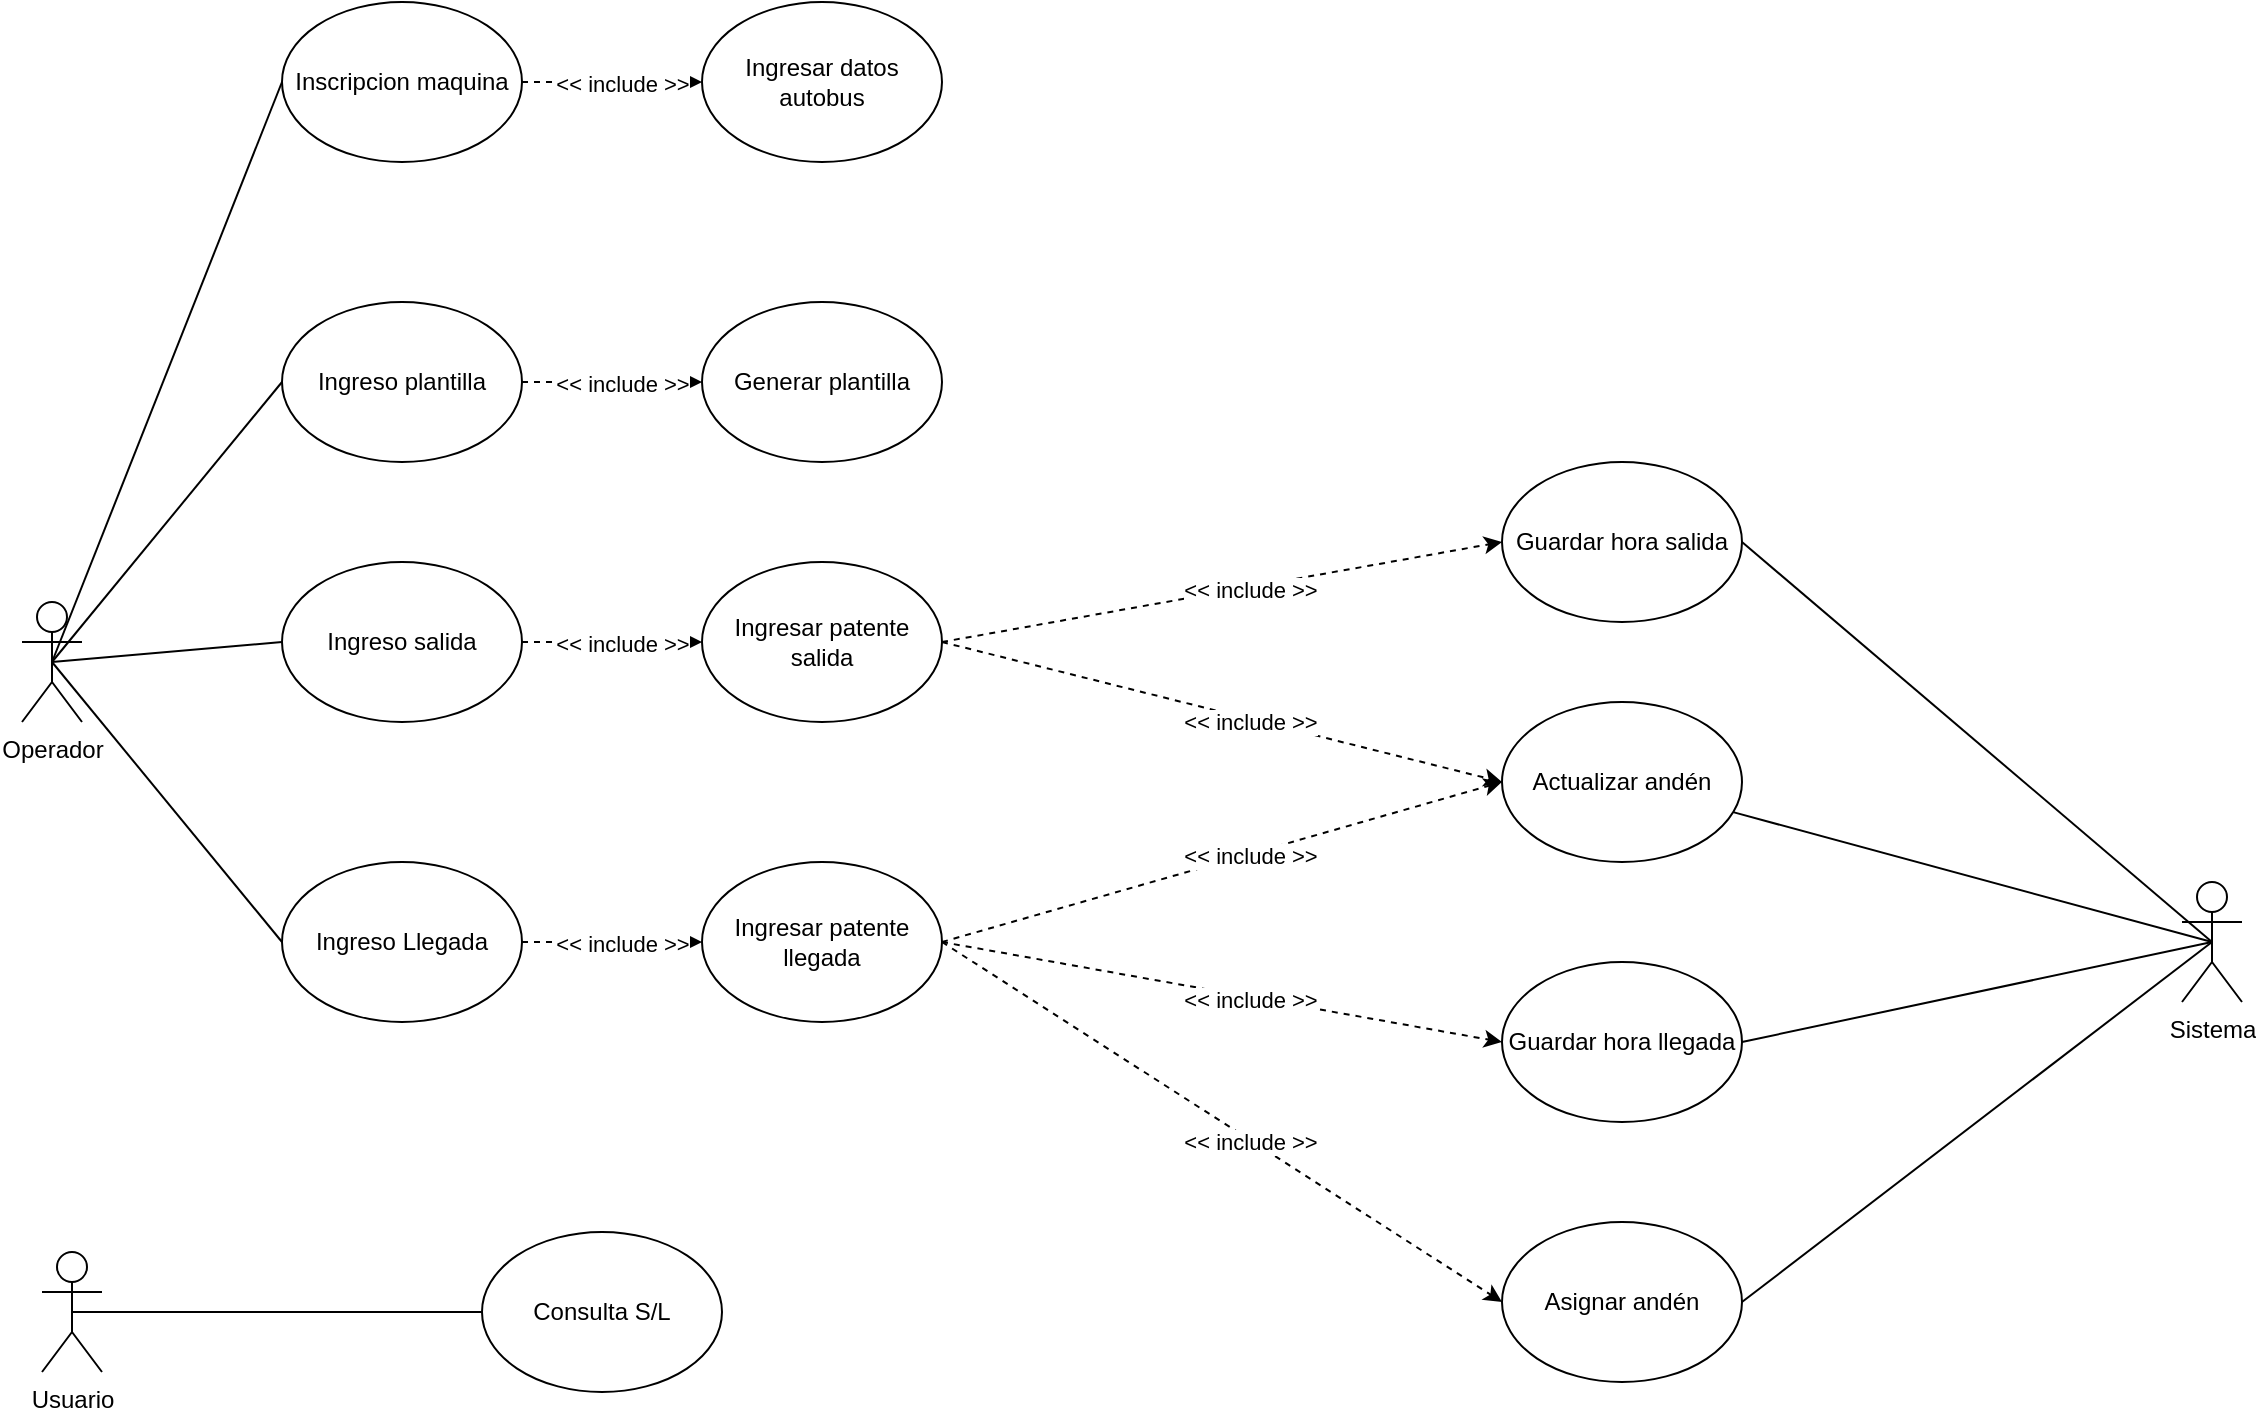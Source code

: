 <mxfile version="25.0.2">
  <diagram name="Página-1" id="IdYj4PHfRD9Y67LMF860">
    <mxGraphModel dx="1400" dy="1997" grid="1" gridSize="10" guides="1" tooltips="1" connect="1" arrows="1" fold="1" page="1" pageScale="1" pageWidth="827" pageHeight="1169" math="0" shadow="0">
      <root>
        <mxCell id="0" />
        <mxCell id="1" parent="0" />
        <mxCell id="o7d9FONO0-shs_CGMPCb-12" style="rounded=0;orthogonalLoop=1;jettySize=auto;html=1;exitX=0.5;exitY=0.5;exitDx=0;exitDy=0;exitPerimeter=0;entryX=0;entryY=0.5;entryDx=0;entryDy=0;endArrow=none;endFill=0;" edge="1" parent="1" source="o7d9FONO0-shs_CGMPCb-1" target="o7d9FONO0-shs_CGMPCb-4">
          <mxGeometry relative="1" as="geometry" />
        </mxCell>
        <mxCell id="o7d9FONO0-shs_CGMPCb-1" value="Operador" style="shape=umlActor;verticalLabelPosition=bottom;verticalAlign=top;html=1;outlineConnect=0;" vertex="1" parent="1">
          <mxGeometry x="30" y="260" width="30" height="60" as="geometry" />
        </mxCell>
        <mxCell id="o7d9FONO0-shs_CGMPCb-18" style="rounded=0;orthogonalLoop=1;jettySize=auto;html=1;exitX=1;exitY=0.5;exitDx=0;exitDy=0;entryX=0;entryY=0.5;entryDx=0;entryDy=0;dashed=1;" edge="1" parent="1" source="o7d9FONO0-shs_CGMPCb-4" target="o7d9FONO0-shs_CGMPCb-17">
          <mxGeometry relative="1" as="geometry" />
        </mxCell>
        <mxCell id="o7d9FONO0-shs_CGMPCb-19" value="&amp;lt;&amp;lt; include &amp;gt;&amp;gt;" style="edgeLabel;html=1;align=center;verticalAlign=middle;resizable=0;points=[];" vertex="1" connectable="0" parent="o7d9FONO0-shs_CGMPCb-18">
          <mxGeometry x="0.1" y="-1" relative="1" as="geometry">
            <mxPoint as="offset" />
          </mxGeometry>
        </mxCell>
        <mxCell id="o7d9FONO0-shs_CGMPCb-4" value="Inscripcion maquina" style="ellipse;whiteSpace=wrap;html=1;" vertex="1" parent="1">
          <mxGeometry x="160" y="-40" width="120" height="80" as="geometry" />
        </mxCell>
        <mxCell id="o7d9FONO0-shs_CGMPCb-6" value="Ingreso plantilla" style="ellipse;whiteSpace=wrap;html=1;" vertex="1" parent="1">
          <mxGeometry x="160" y="110" width="120" height="80" as="geometry" />
        </mxCell>
        <mxCell id="o7d9FONO0-shs_CGMPCb-7" value="Ingreso salida" style="ellipse;whiteSpace=wrap;html=1;" vertex="1" parent="1">
          <mxGeometry x="160" y="240" width="120" height="80" as="geometry" />
        </mxCell>
        <mxCell id="o7d9FONO0-shs_CGMPCb-8" value="Ingreso Llegada" style="ellipse;whiteSpace=wrap;html=1;" vertex="1" parent="1">
          <mxGeometry x="160" y="390" width="120" height="80" as="geometry" />
        </mxCell>
        <mxCell id="o7d9FONO0-shs_CGMPCb-9" value="Consulta S/L" style="ellipse;whiteSpace=wrap;html=1;" vertex="1" parent="1">
          <mxGeometry x="260" y="575" width="120" height="80" as="geometry" />
        </mxCell>
        <mxCell id="o7d9FONO0-shs_CGMPCb-11" style="rounded=0;orthogonalLoop=1;jettySize=auto;html=1;exitX=0.5;exitY=0.5;exitDx=0;exitDy=0;exitPerimeter=0;entryX=0;entryY=0.5;entryDx=0;entryDy=0;endArrow=none;endFill=0;" edge="1" parent="1" source="o7d9FONO0-shs_CGMPCb-10" target="o7d9FONO0-shs_CGMPCb-9">
          <mxGeometry relative="1" as="geometry" />
        </mxCell>
        <mxCell id="o7d9FONO0-shs_CGMPCb-10" value="Usuario" style="shape=umlActor;verticalLabelPosition=bottom;verticalAlign=top;html=1;outlineConnect=0;" vertex="1" parent="1">
          <mxGeometry x="40" y="585" width="30" height="60" as="geometry" />
        </mxCell>
        <mxCell id="o7d9FONO0-shs_CGMPCb-13" style="rounded=0;orthogonalLoop=1;jettySize=auto;html=1;exitX=0.5;exitY=0.5;exitDx=0;exitDy=0;exitPerimeter=0;entryX=0;entryY=0.5;entryDx=0;entryDy=0;endArrow=none;endFill=0;" edge="1" parent="1" source="o7d9FONO0-shs_CGMPCb-1" target="o7d9FONO0-shs_CGMPCb-6">
          <mxGeometry relative="1" as="geometry">
            <mxPoint x="55" y="300" as="sourcePoint" />
            <mxPoint x="180" y="60" as="targetPoint" />
          </mxGeometry>
        </mxCell>
        <mxCell id="o7d9FONO0-shs_CGMPCb-14" style="rounded=0;orthogonalLoop=1;jettySize=auto;html=1;exitX=0.5;exitY=0.5;exitDx=0;exitDy=0;exitPerimeter=0;entryX=0;entryY=0.5;entryDx=0;entryDy=0;endArrow=none;endFill=0;" edge="1" parent="1" source="o7d9FONO0-shs_CGMPCb-1" target="o7d9FONO0-shs_CGMPCb-7">
          <mxGeometry relative="1" as="geometry">
            <mxPoint x="65" y="310" as="sourcePoint" />
            <mxPoint x="190" y="70" as="targetPoint" />
          </mxGeometry>
        </mxCell>
        <mxCell id="o7d9FONO0-shs_CGMPCb-15" style="rounded=0;orthogonalLoop=1;jettySize=auto;html=1;exitX=0.5;exitY=0.5;exitDx=0;exitDy=0;exitPerimeter=0;entryX=0;entryY=0.5;entryDx=0;entryDy=0;endArrow=none;endFill=0;" edge="1" parent="1" source="o7d9FONO0-shs_CGMPCb-1" target="o7d9FONO0-shs_CGMPCb-8">
          <mxGeometry relative="1" as="geometry">
            <mxPoint x="75" y="320" as="sourcePoint" />
            <mxPoint x="200" y="80" as="targetPoint" />
          </mxGeometry>
        </mxCell>
        <mxCell id="o7d9FONO0-shs_CGMPCb-16" value="Sistema" style="shape=umlActor;verticalLabelPosition=bottom;verticalAlign=top;html=1;outlineConnect=0;" vertex="1" parent="1">
          <mxGeometry x="1110" y="400" width="30" height="60" as="geometry" />
        </mxCell>
        <mxCell id="o7d9FONO0-shs_CGMPCb-17" value="Ingresar datos autobus" style="ellipse;whiteSpace=wrap;html=1;" vertex="1" parent="1">
          <mxGeometry x="370" y="-40" width="120" height="80" as="geometry" />
        </mxCell>
        <mxCell id="o7d9FONO0-shs_CGMPCb-20" value="Generar plantilla" style="ellipse;whiteSpace=wrap;html=1;" vertex="1" parent="1">
          <mxGeometry x="370" y="110" width="120" height="80" as="geometry" />
        </mxCell>
        <mxCell id="o7d9FONO0-shs_CGMPCb-21" style="rounded=0;orthogonalLoop=1;jettySize=auto;html=1;exitX=1;exitY=0.5;exitDx=0;exitDy=0;entryX=0;entryY=0.5;entryDx=0;entryDy=0;dashed=1;" edge="1" parent="1" source="o7d9FONO0-shs_CGMPCb-6" target="o7d9FONO0-shs_CGMPCb-20">
          <mxGeometry relative="1" as="geometry">
            <mxPoint x="310" y="159.5" as="sourcePoint" />
            <mxPoint x="490" y="159.5" as="targetPoint" />
          </mxGeometry>
        </mxCell>
        <mxCell id="o7d9FONO0-shs_CGMPCb-22" value="&amp;lt;&amp;lt; include &amp;gt;&amp;gt;" style="edgeLabel;html=1;align=center;verticalAlign=middle;resizable=0;points=[];" vertex="1" connectable="0" parent="o7d9FONO0-shs_CGMPCb-21">
          <mxGeometry x="0.1" y="-1" relative="1" as="geometry">
            <mxPoint as="offset" />
          </mxGeometry>
        </mxCell>
        <mxCell id="o7d9FONO0-shs_CGMPCb-23" value="Ingresar patente salida" style="ellipse;whiteSpace=wrap;html=1;" vertex="1" parent="1">
          <mxGeometry x="370" y="240" width="120" height="80" as="geometry" />
        </mxCell>
        <mxCell id="o7d9FONO0-shs_CGMPCb-24" style="rounded=0;orthogonalLoop=1;jettySize=auto;html=1;exitX=1;exitY=0.5;exitDx=0;exitDy=0;entryX=0;entryY=0.5;entryDx=0;entryDy=0;dashed=1;" edge="1" parent="1" source="o7d9FONO0-shs_CGMPCb-7" target="o7d9FONO0-shs_CGMPCb-23">
          <mxGeometry relative="1" as="geometry">
            <mxPoint x="390" y="310" as="sourcePoint" />
            <mxPoint x="520" y="310" as="targetPoint" />
          </mxGeometry>
        </mxCell>
        <mxCell id="o7d9FONO0-shs_CGMPCb-25" value="&amp;lt;&amp;lt; include &amp;gt;&amp;gt;" style="edgeLabel;html=1;align=center;verticalAlign=middle;resizable=0;points=[];" vertex="1" connectable="0" parent="o7d9FONO0-shs_CGMPCb-24">
          <mxGeometry x="0.1" y="-1" relative="1" as="geometry">
            <mxPoint as="offset" />
          </mxGeometry>
        </mxCell>
        <mxCell id="o7d9FONO0-shs_CGMPCb-26" value="Guardar hora salida" style="ellipse;whiteSpace=wrap;html=1;" vertex="1" parent="1">
          <mxGeometry x="770" y="190" width="120" height="80" as="geometry" />
        </mxCell>
        <mxCell id="o7d9FONO0-shs_CGMPCb-27" value="Actualizar andén" style="ellipse;whiteSpace=wrap;html=1;" vertex="1" parent="1">
          <mxGeometry x="770" y="310" width="120" height="80" as="geometry" />
        </mxCell>
        <mxCell id="o7d9FONO0-shs_CGMPCb-28" style="rounded=0;orthogonalLoop=1;jettySize=auto;html=1;entryX=0.5;entryY=0.5;entryDx=0;entryDy=0;entryPerimeter=0;endArrow=none;endFill=0;" edge="1" parent="1" source="o7d9FONO0-shs_CGMPCb-27" target="o7d9FONO0-shs_CGMPCb-16">
          <mxGeometry relative="1" as="geometry" />
        </mxCell>
        <mxCell id="o7d9FONO0-shs_CGMPCb-30" style="rounded=0;orthogonalLoop=1;jettySize=auto;html=1;exitX=1;exitY=0.5;exitDx=0;exitDy=0;entryX=0;entryY=0.5;entryDx=0;entryDy=0;dashed=1;" edge="1" parent="1" source="o7d9FONO0-shs_CGMPCb-23" target="o7d9FONO0-shs_CGMPCb-26">
          <mxGeometry relative="1" as="geometry">
            <mxPoint x="500" y="320" as="sourcePoint" />
            <mxPoint x="610" y="320" as="targetPoint" />
          </mxGeometry>
        </mxCell>
        <mxCell id="o7d9FONO0-shs_CGMPCb-31" value="&amp;lt;&amp;lt; include &amp;gt;&amp;gt;" style="edgeLabel;html=1;align=center;verticalAlign=middle;resizable=0;points=[];" vertex="1" connectable="0" parent="o7d9FONO0-shs_CGMPCb-30">
          <mxGeometry x="0.1" y="-1" relative="1" as="geometry">
            <mxPoint as="offset" />
          </mxGeometry>
        </mxCell>
        <mxCell id="o7d9FONO0-shs_CGMPCb-34" style="rounded=0;orthogonalLoop=1;jettySize=auto;html=1;exitX=1;exitY=0.5;exitDx=0;exitDy=0;entryX=0;entryY=0.5;entryDx=0;entryDy=0;dashed=1;" edge="1" parent="1" source="o7d9FONO0-shs_CGMPCb-23" target="o7d9FONO0-shs_CGMPCb-27">
          <mxGeometry relative="1" as="geometry">
            <mxPoint x="490" y="390" as="sourcePoint" />
            <mxPoint x="780" y="350" as="targetPoint" />
          </mxGeometry>
        </mxCell>
        <mxCell id="o7d9FONO0-shs_CGMPCb-35" value="&amp;lt;&amp;lt; include &amp;gt;&amp;gt;" style="edgeLabel;html=1;align=center;verticalAlign=middle;resizable=0;points=[];" vertex="1" connectable="0" parent="o7d9FONO0-shs_CGMPCb-34">
          <mxGeometry x="0.1" y="-1" relative="1" as="geometry">
            <mxPoint as="offset" />
          </mxGeometry>
        </mxCell>
        <mxCell id="o7d9FONO0-shs_CGMPCb-36" style="rounded=0;orthogonalLoop=1;jettySize=auto;html=1;exitX=1;exitY=0.5;exitDx=0;exitDy=0;entryX=0.5;entryY=0.5;entryDx=0;entryDy=0;entryPerimeter=0;endArrow=none;endFill=0;" edge="1" parent="1" source="o7d9FONO0-shs_CGMPCb-26" target="o7d9FONO0-shs_CGMPCb-16">
          <mxGeometry relative="1" as="geometry" />
        </mxCell>
        <mxCell id="o7d9FONO0-shs_CGMPCb-37" value="Guardar hora llegada" style="ellipse;whiteSpace=wrap;html=1;" vertex="1" parent="1">
          <mxGeometry x="770" y="440" width="120" height="80" as="geometry" />
        </mxCell>
        <mxCell id="o7d9FONO0-shs_CGMPCb-38" style="rounded=0;orthogonalLoop=1;jettySize=auto;html=1;entryX=0.5;entryY=0.5;entryDx=0;entryDy=0;entryPerimeter=0;endArrow=none;endFill=0;exitX=1;exitY=0.5;exitDx=0;exitDy=0;" edge="1" parent="1" source="o7d9FONO0-shs_CGMPCb-37" target="o7d9FONO0-shs_CGMPCb-16">
          <mxGeometry relative="1" as="geometry">
            <mxPoint x="930" y="458" as="sourcePoint" />
            <mxPoint x="1149" y="402" as="targetPoint" />
          </mxGeometry>
        </mxCell>
        <mxCell id="o7d9FONO0-shs_CGMPCb-39" value="Ingresar patente llegada" style="ellipse;whiteSpace=wrap;html=1;" vertex="1" parent="1">
          <mxGeometry x="370" y="390" width="120" height="80" as="geometry" />
        </mxCell>
        <mxCell id="o7d9FONO0-shs_CGMPCb-40" style="rounded=0;orthogonalLoop=1;jettySize=auto;html=1;exitX=1;exitY=0.5;exitDx=0;exitDy=0;entryX=0;entryY=0.5;entryDx=0;entryDy=0;dashed=1;" edge="1" parent="1" source="o7d9FONO0-shs_CGMPCb-8" target="o7d9FONO0-shs_CGMPCb-39">
          <mxGeometry relative="1" as="geometry">
            <mxPoint x="280" y="370" as="sourcePoint" />
            <mxPoint x="390" y="370" as="targetPoint" />
          </mxGeometry>
        </mxCell>
        <mxCell id="o7d9FONO0-shs_CGMPCb-41" value="&amp;lt;&amp;lt; include &amp;gt;&amp;gt;" style="edgeLabel;html=1;align=center;verticalAlign=middle;resizable=0;points=[];" vertex="1" connectable="0" parent="o7d9FONO0-shs_CGMPCb-40">
          <mxGeometry x="0.1" y="-1" relative="1" as="geometry">
            <mxPoint as="offset" />
          </mxGeometry>
        </mxCell>
        <mxCell id="o7d9FONO0-shs_CGMPCb-42" style="rounded=0;orthogonalLoop=1;jettySize=auto;html=1;exitX=1;exitY=0.5;exitDx=0;exitDy=0;entryX=0;entryY=0.5;entryDx=0;entryDy=0;dashed=1;" edge="1" parent="1" source="o7d9FONO0-shs_CGMPCb-39" target="o7d9FONO0-shs_CGMPCb-27">
          <mxGeometry relative="1" as="geometry">
            <mxPoint x="510" y="440" as="sourcePoint" />
            <mxPoint x="790" y="390" as="targetPoint" />
          </mxGeometry>
        </mxCell>
        <mxCell id="o7d9FONO0-shs_CGMPCb-43" value="&amp;lt;&amp;lt; include &amp;gt;&amp;gt;" style="edgeLabel;html=1;align=center;verticalAlign=middle;resizable=0;points=[];" vertex="1" connectable="0" parent="o7d9FONO0-shs_CGMPCb-42">
          <mxGeometry x="0.1" y="-1" relative="1" as="geometry">
            <mxPoint as="offset" />
          </mxGeometry>
        </mxCell>
        <mxCell id="o7d9FONO0-shs_CGMPCb-44" style="rounded=0;orthogonalLoop=1;jettySize=auto;html=1;exitX=1;exitY=0.5;exitDx=0;exitDy=0;entryX=0;entryY=0.5;entryDx=0;entryDy=0;dashed=1;" edge="1" parent="1" source="o7d9FONO0-shs_CGMPCb-39" target="o7d9FONO0-shs_CGMPCb-37">
          <mxGeometry relative="1" as="geometry">
            <mxPoint x="510" y="440" as="sourcePoint" />
            <mxPoint x="790" y="510" as="targetPoint" />
          </mxGeometry>
        </mxCell>
        <mxCell id="o7d9FONO0-shs_CGMPCb-45" value="&amp;lt;&amp;lt; include &amp;gt;&amp;gt;" style="edgeLabel;html=1;align=center;verticalAlign=middle;resizable=0;points=[];" vertex="1" connectable="0" parent="o7d9FONO0-shs_CGMPCb-44">
          <mxGeometry x="0.1" y="-1" relative="1" as="geometry">
            <mxPoint as="offset" />
          </mxGeometry>
        </mxCell>
        <mxCell id="o7d9FONO0-shs_CGMPCb-46" value="Asignar andén" style="ellipse;whiteSpace=wrap;html=1;" vertex="1" parent="1">
          <mxGeometry x="770" y="570" width="120" height="80" as="geometry" />
        </mxCell>
        <mxCell id="o7d9FONO0-shs_CGMPCb-47" style="rounded=0;orthogonalLoop=1;jettySize=auto;html=1;entryX=0.5;entryY=0.5;entryDx=0;entryDy=0;entryPerimeter=0;endArrow=none;endFill=0;exitX=1;exitY=0.5;exitDx=0;exitDy=0;" edge="1" parent="1" source="o7d9FONO0-shs_CGMPCb-46" target="o7d9FONO0-shs_CGMPCb-16">
          <mxGeometry relative="1" as="geometry">
            <mxPoint x="940" y="575" as="sourcePoint" />
            <mxPoint x="1155" y="445" as="targetPoint" />
          </mxGeometry>
        </mxCell>
        <mxCell id="o7d9FONO0-shs_CGMPCb-48" style="rounded=0;orthogonalLoop=1;jettySize=auto;html=1;exitX=1;exitY=0.5;exitDx=0;exitDy=0;entryX=0;entryY=0.5;entryDx=0;entryDy=0;dashed=1;" edge="1" parent="1" source="o7d9FONO0-shs_CGMPCb-39" target="o7d9FONO0-shs_CGMPCb-46">
          <mxGeometry relative="1" as="geometry">
            <mxPoint x="500" y="550" as="sourcePoint" />
            <mxPoint x="780" y="600" as="targetPoint" />
          </mxGeometry>
        </mxCell>
        <mxCell id="o7d9FONO0-shs_CGMPCb-49" value="&amp;lt;&amp;lt; include &amp;gt;&amp;gt;" style="edgeLabel;html=1;align=center;verticalAlign=middle;resizable=0;points=[];" vertex="1" connectable="0" parent="o7d9FONO0-shs_CGMPCb-48">
          <mxGeometry x="0.1" y="-1" relative="1" as="geometry">
            <mxPoint as="offset" />
          </mxGeometry>
        </mxCell>
      </root>
    </mxGraphModel>
  </diagram>
</mxfile>
